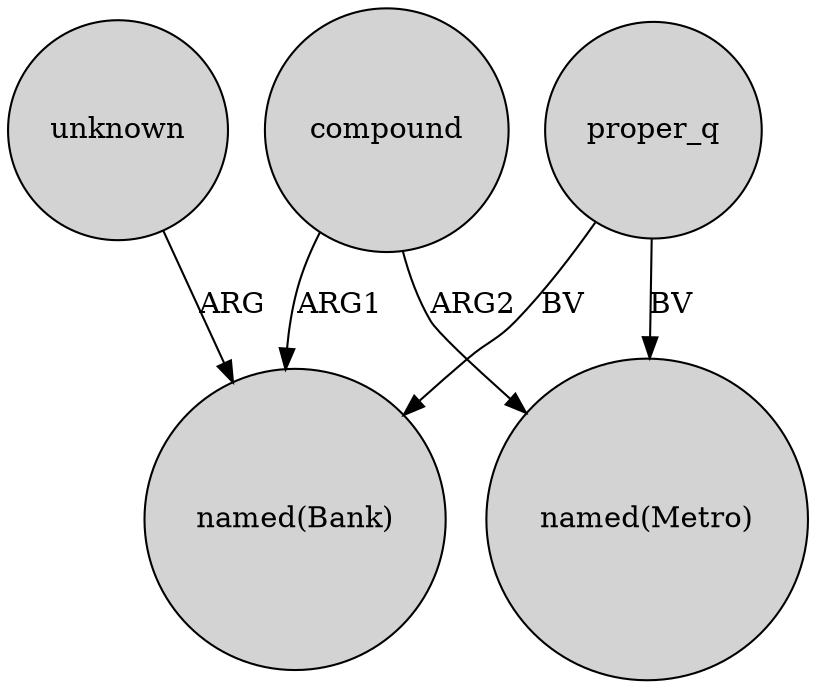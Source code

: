 digraph {
	node [shape=circle style=filled]
	proper_q -> "named(Metro)" [label=BV]
	compound -> "named(Bank)" [label=ARG1]
	unknown -> "named(Bank)" [label=ARG]
	compound -> "named(Metro)" [label=ARG2]
	proper_q -> "named(Bank)" [label=BV]
}
